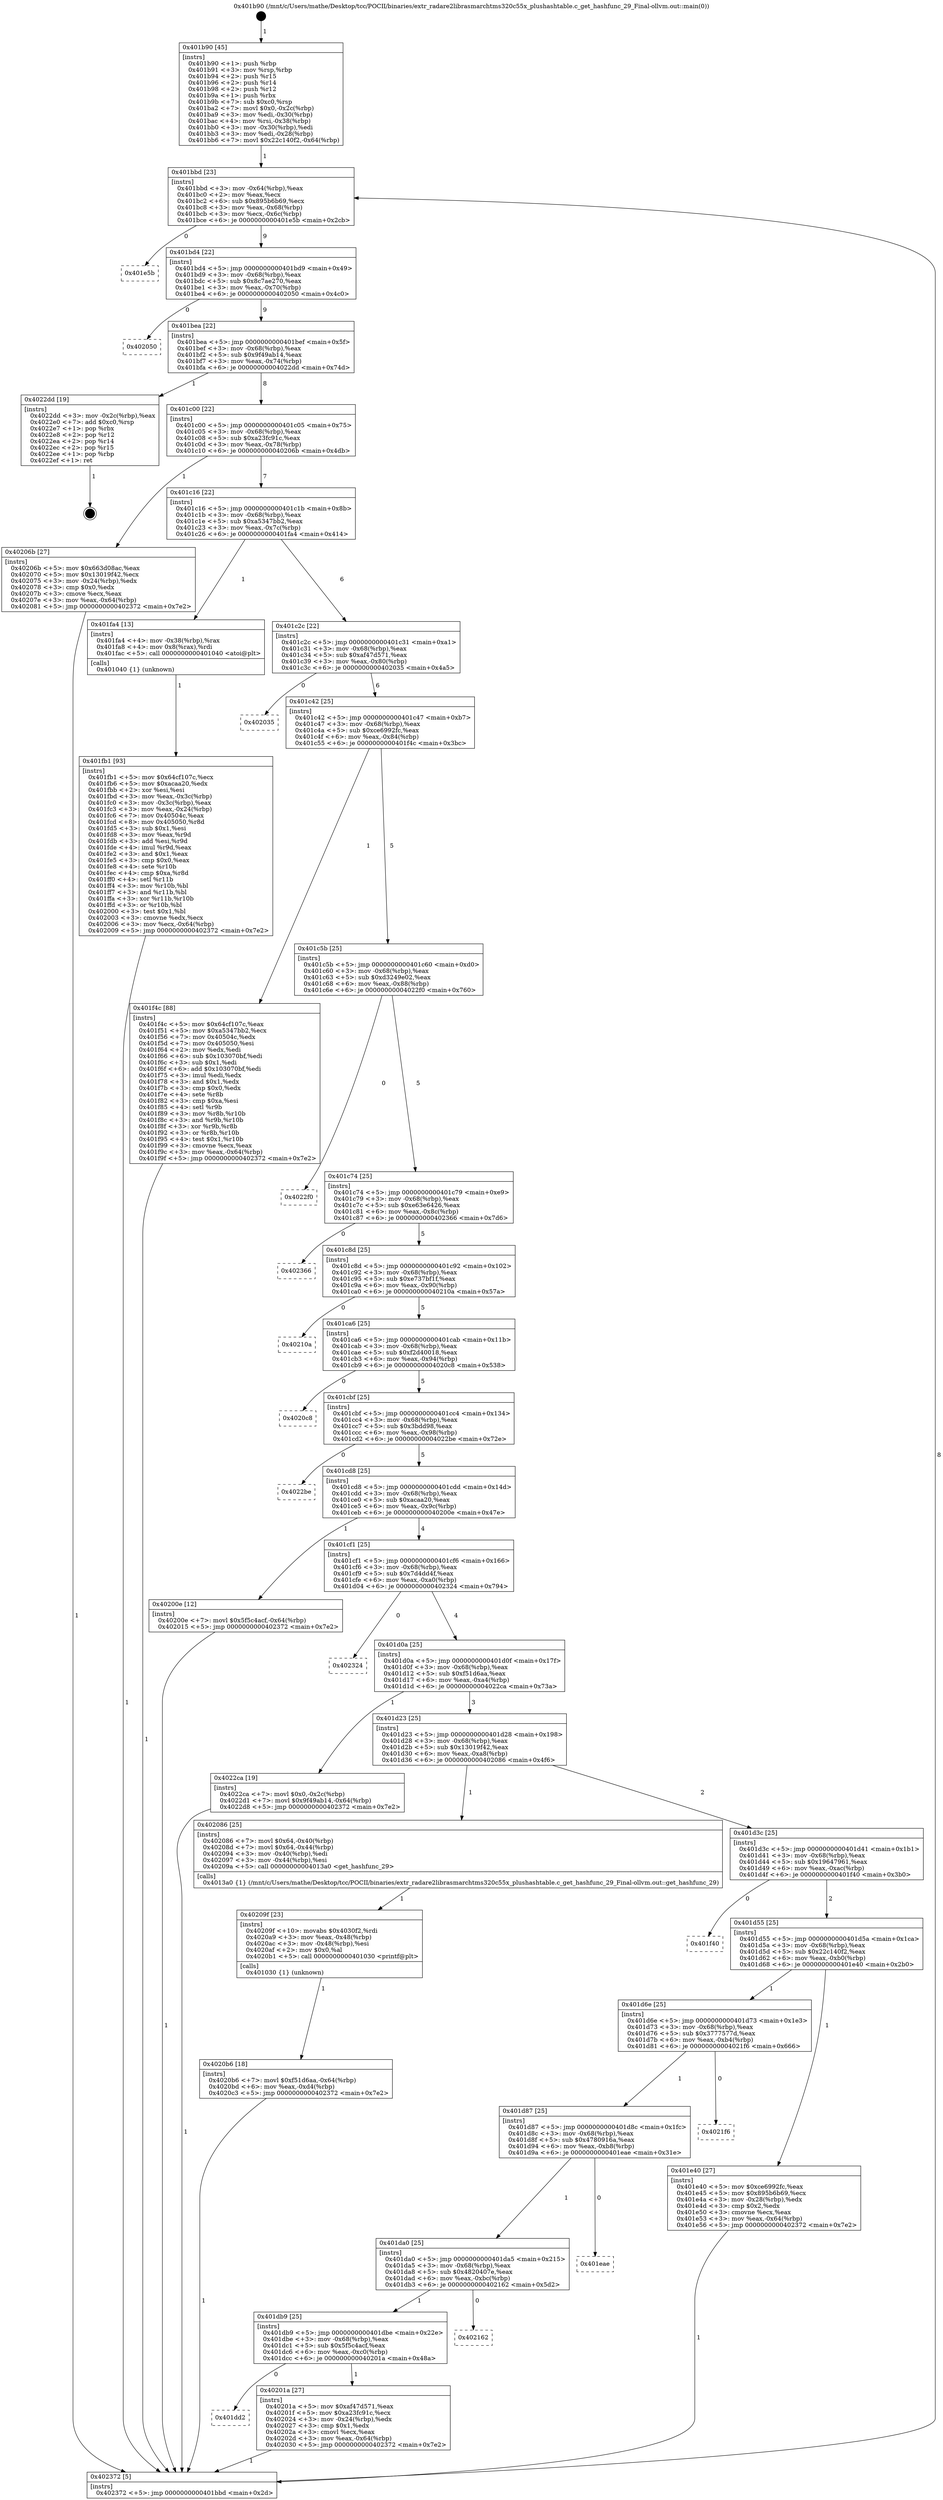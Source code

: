 digraph "0x401b90" {
  label = "0x401b90 (/mnt/c/Users/mathe/Desktop/tcc/POCII/binaries/extr_radare2librasmarchtms320c55x_plushashtable.c_get_hashfunc_29_Final-ollvm.out::main(0))"
  labelloc = "t"
  node[shape=record]

  Entry [label="",width=0.3,height=0.3,shape=circle,fillcolor=black,style=filled]
  "0x401bbd" [label="{
     0x401bbd [23]\l
     | [instrs]\l
     &nbsp;&nbsp;0x401bbd \<+3\>: mov -0x64(%rbp),%eax\l
     &nbsp;&nbsp;0x401bc0 \<+2\>: mov %eax,%ecx\l
     &nbsp;&nbsp;0x401bc2 \<+6\>: sub $0x895b6b69,%ecx\l
     &nbsp;&nbsp;0x401bc8 \<+3\>: mov %eax,-0x68(%rbp)\l
     &nbsp;&nbsp;0x401bcb \<+3\>: mov %ecx,-0x6c(%rbp)\l
     &nbsp;&nbsp;0x401bce \<+6\>: je 0000000000401e5b \<main+0x2cb\>\l
  }"]
  "0x401e5b" [label="{
     0x401e5b\l
  }", style=dashed]
  "0x401bd4" [label="{
     0x401bd4 [22]\l
     | [instrs]\l
     &nbsp;&nbsp;0x401bd4 \<+5\>: jmp 0000000000401bd9 \<main+0x49\>\l
     &nbsp;&nbsp;0x401bd9 \<+3\>: mov -0x68(%rbp),%eax\l
     &nbsp;&nbsp;0x401bdc \<+5\>: sub $0x8c7ae270,%eax\l
     &nbsp;&nbsp;0x401be1 \<+3\>: mov %eax,-0x70(%rbp)\l
     &nbsp;&nbsp;0x401be4 \<+6\>: je 0000000000402050 \<main+0x4c0\>\l
  }"]
  Exit [label="",width=0.3,height=0.3,shape=circle,fillcolor=black,style=filled,peripheries=2]
  "0x402050" [label="{
     0x402050\l
  }", style=dashed]
  "0x401bea" [label="{
     0x401bea [22]\l
     | [instrs]\l
     &nbsp;&nbsp;0x401bea \<+5\>: jmp 0000000000401bef \<main+0x5f\>\l
     &nbsp;&nbsp;0x401bef \<+3\>: mov -0x68(%rbp),%eax\l
     &nbsp;&nbsp;0x401bf2 \<+5\>: sub $0x9f49ab14,%eax\l
     &nbsp;&nbsp;0x401bf7 \<+3\>: mov %eax,-0x74(%rbp)\l
     &nbsp;&nbsp;0x401bfa \<+6\>: je 00000000004022dd \<main+0x74d\>\l
  }"]
  "0x4020b6" [label="{
     0x4020b6 [18]\l
     | [instrs]\l
     &nbsp;&nbsp;0x4020b6 \<+7\>: movl $0xf51d6aa,-0x64(%rbp)\l
     &nbsp;&nbsp;0x4020bd \<+6\>: mov %eax,-0xd4(%rbp)\l
     &nbsp;&nbsp;0x4020c3 \<+5\>: jmp 0000000000402372 \<main+0x7e2\>\l
  }"]
  "0x4022dd" [label="{
     0x4022dd [19]\l
     | [instrs]\l
     &nbsp;&nbsp;0x4022dd \<+3\>: mov -0x2c(%rbp),%eax\l
     &nbsp;&nbsp;0x4022e0 \<+7\>: add $0xc0,%rsp\l
     &nbsp;&nbsp;0x4022e7 \<+1\>: pop %rbx\l
     &nbsp;&nbsp;0x4022e8 \<+2\>: pop %r12\l
     &nbsp;&nbsp;0x4022ea \<+2\>: pop %r14\l
     &nbsp;&nbsp;0x4022ec \<+2\>: pop %r15\l
     &nbsp;&nbsp;0x4022ee \<+1\>: pop %rbp\l
     &nbsp;&nbsp;0x4022ef \<+1\>: ret\l
  }"]
  "0x401c00" [label="{
     0x401c00 [22]\l
     | [instrs]\l
     &nbsp;&nbsp;0x401c00 \<+5\>: jmp 0000000000401c05 \<main+0x75\>\l
     &nbsp;&nbsp;0x401c05 \<+3\>: mov -0x68(%rbp),%eax\l
     &nbsp;&nbsp;0x401c08 \<+5\>: sub $0xa23fc91c,%eax\l
     &nbsp;&nbsp;0x401c0d \<+3\>: mov %eax,-0x78(%rbp)\l
     &nbsp;&nbsp;0x401c10 \<+6\>: je 000000000040206b \<main+0x4db\>\l
  }"]
  "0x40209f" [label="{
     0x40209f [23]\l
     | [instrs]\l
     &nbsp;&nbsp;0x40209f \<+10\>: movabs $0x4030f2,%rdi\l
     &nbsp;&nbsp;0x4020a9 \<+3\>: mov %eax,-0x48(%rbp)\l
     &nbsp;&nbsp;0x4020ac \<+3\>: mov -0x48(%rbp),%esi\l
     &nbsp;&nbsp;0x4020af \<+2\>: mov $0x0,%al\l
     &nbsp;&nbsp;0x4020b1 \<+5\>: call 0000000000401030 \<printf@plt\>\l
     | [calls]\l
     &nbsp;&nbsp;0x401030 \{1\} (unknown)\l
  }"]
  "0x40206b" [label="{
     0x40206b [27]\l
     | [instrs]\l
     &nbsp;&nbsp;0x40206b \<+5\>: mov $0x663d08ac,%eax\l
     &nbsp;&nbsp;0x402070 \<+5\>: mov $0x13019f42,%ecx\l
     &nbsp;&nbsp;0x402075 \<+3\>: mov -0x24(%rbp),%edx\l
     &nbsp;&nbsp;0x402078 \<+3\>: cmp $0x0,%edx\l
     &nbsp;&nbsp;0x40207b \<+3\>: cmove %ecx,%eax\l
     &nbsp;&nbsp;0x40207e \<+3\>: mov %eax,-0x64(%rbp)\l
     &nbsp;&nbsp;0x402081 \<+5\>: jmp 0000000000402372 \<main+0x7e2\>\l
  }"]
  "0x401c16" [label="{
     0x401c16 [22]\l
     | [instrs]\l
     &nbsp;&nbsp;0x401c16 \<+5\>: jmp 0000000000401c1b \<main+0x8b\>\l
     &nbsp;&nbsp;0x401c1b \<+3\>: mov -0x68(%rbp),%eax\l
     &nbsp;&nbsp;0x401c1e \<+5\>: sub $0xa5347bb2,%eax\l
     &nbsp;&nbsp;0x401c23 \<+3\>: mov %eax,-0x7c(%rbp)\l
     &nbsp;&nbsp;0x401c26 \<+6\>: je 0000000000401fa4 \<main+0x414\>\l
  }"]
  "0x401dd2" [label="{
     0x401dd2\l
  }", style=dashed]
  "0x401fa4" [label="{
     0x401fa4 [13]\l
     | [instrs]\l
     &nbsp;&nbsp;0x401fa4 \<+4\>: mov -0x38(%rbp),%rax\l
     &nbsp;&nbsp;0x401fa8 \<+4\>: mov 0x8(%rax),%rdi\l
     &nbsp;&nbsp;0x401fac \<+5\>: call 0000000000401040 \<atoi@plt\>\l
     | [calls]\l
     &nbsp;&nbsp;0x401040 \{1\} (unknown)\l
  }"]
  "0x401c2c" [label="{
     0x401c2c [22]\l
     | [instrs]\l
     &nbsp;&nbsp;0x401c2c \<+5\>: jmp 0000000000401c31 \<main+0xa1\>\l
     &nbsp;&nbsp;0x401c31 \<+3\>: mov -0x68(%rbp),%eax\l
     &nbsp;&nbsp;0x401c34 \<+5\>: sub $0xaf47d571,%eax\l
     &nbsp;&nbsp;0x401c39 \<+3\>: mov %eax,-0x80(%rbp)\l
     &nbsp;&nbsp;0x401c3c \<+6\>: je 0000000000402035 \<main+0x4a5\>\l
  }"]
  "0x40201a" [label="{
     0x40201a [27]\l
     | [instrs]\l
     &nbsp;&nbsp;0x40201a \<+5\>: mov $0xaf47d571,%eax\l
     &nbsp;&nbsp;0x40201f \<+5\>: mov $0xa23fc91c,%ecx\l
     &nbsp;&nbsp;0x402024 \<+3\>: mov -0x24(%rbp),%edx\l
     &nbsp;&nbsp;0x402027 \<+3\>: cmp $0x1,%edx\l
     &nbsp;&nbsp;0x40202a \<+3\>: cmovl %ecx,%eax\l
     &nbsp;&nbsp;0x40202d \<+3\>: mov %eax,-0x64(%rbp)\l
     &nbsp;&nbsp;0x402030 \<+5\>: jmp 0000000000402372 \<main+0x7e2\>\l
  }"]
  "0x402035" [label="{
     0x402035\l
  }", style=dashed]
  "0x401c42" [label="{
     0x401c42 [25]\l
     | [instrs]\l
     &nbsp;&nbsp;0x401c42 \<+5\>: jmp 0000000000401c47 \<main+0xb7\>\l
     &nbsp;&nbsp;0x401c47 \<+3\>: mov -0x68(%rbp),%eax\l
     &nbsp;&nbsp;0x401c4a \<+5\>: sub $0xce6992fc,%eax\l
     &nbsp;&nbsp;0x401c4f \<+6\>: mov %eax,-0x84(%rbp)\l
     &nbsp;&nbsp;0x401c55 \<+6\>: je 0000000000401f4c \<main+0x3bc\>\l
  }"]
  "0x401db9" [label="{
     0x401db9 [25]\l
     | [instrs]\l
     &nbsp;&nbsp;0x401db9 \<+5\>: jmp 0000000000401dbe \<main+0x22e\>\l
     &nbsp;&nbsp;0x401dbe \<+3\>: mov -0x68(%rbp),%eax\l
     &nbsp;&nbsp;0x401dc1 \<+5\>: sub $0x5f5c4acf,%eax\l
     &nbsp;&nbsp;0x401dc6 \<+6\>: mov %eax,-0xc0(%rbp)\l
     &nbsp;&nbsp;0x401dcc \<+6\>: je 000000000040201a \<main+0x48a\>\l
  }"]
  "0x401f4c" [label="{
     0x401f4c [88]\l
     | [instrs]\l
     &nbsp;&nbsp;0x401f4c \<+5\>: mov $0x64cf107c,%eax\l
     &nbsp;&nbsp;0x401f51 \<+5\>: mov $0xa5347bb2,%ecx\l
     &nbsp;&nbsp;0x401f56 \<+7\>: mov 0x40504c,%edx\l
     &nbsp;&nbsp;0x401f5d \<+7\>: mov 0x405050,%esi\l
     &nbsp;&nbsp;0x401f64 \<+2\>: mov %edx,%edi\l
     &nbsp;&nbsp;0x401f66 \<+6\>: sub $0x103070bf,%edi\l
     &nbsp;&nbsp;0x401f6c \<+3\>: sub $0x1,%edi\l
     &nbsp;&nbsp;0x401f6f \<+6\>: add $0x103070bf,%edi\l
     &nbsp;&nbsp;0x401f75 \<+3\>: imul %edi,%edx\l
     &nbsp;&nbsp;0x401f78 \<+3\>: and $0x1,%edx\l
     &nbsp;&nbsp;0x401f7b \<+3\>: cmp $0x0,%edx\l
     &nbsp;&nbsp;0x401f7e \<+4\>: sete %r8b\l
     &nbsp;&nbsp;0x401f82 \<+3\>: cmp $0xa,%esi\l
     &nbsp;&nbsp;0x401f85 \<+4\>: setl %r9b\l
     &nbsp;&nbsp;0x401f89 \<+3\>: mov %r8b,%r10b\l
     &nbsp;&nbsp;0x401f8c \<+3\>: and %r9b,%r10b\l
     &nbsp;&nbsp;0x401f8f \<+3\>: xor %r9b,%r8b\l
     &nbsp;&nbsp;0x401f92 \<+3\>: or %r8b,%r10b\l
     &nbsp;&nbsp;0x401f95 \<+4\>: test $0x1,%r10b\l
     &nbsp;&nbsp;0x401f99 \<+3\>: cmovne %ecx,%eax\l
     &nbsp;&nbsp;0x401f9c \<+3\>: mov %eax,-0x64(%rbp)\l
     &nbsp;&nbsp;0x401f9f \<+5\>: jmp 0000000000402372 \<main+0x7e2\>\l
  }"]
  "0x401c5b" [label="{
     0x401c5b [25]\l
     | [instrs]\l
     &nbsp;&nbsp;0x401c5b \<+5\>: jmp 0000000000401c60 \<main+0xd0\>\l
     &nbsp;&nbsp;0x401c60 \<+3\>: mov -0x68(%rbp),%eax\l
     &nbsp;&nbsp;0x401c63 \<+5\>: sub $0xd3249e02,%eax\l
     &nbsp;&nbsp;0x401c68 \<+6\>: mov %eax,-0x88(%rbp)\l
     &nbsp;&nbsp;0x401c6e \<+6\>: je 00000000004022f0 \<main+0x760\>\l
  }"]
  "0x402162" [label="{
     0x402162\l
  }", style=dashed]
  "0x4022f0" [label="{
     0x4022f0\l
  }", style=dashed]
  "0x401c74" [label="{
     0x401c74 [25]\l
     | [instrs]\l
     &nbsp;&nbsp;0x401c74 \<+5\>: jmp 0000000000401c79 \<main+0xe9\>\l
     &nbsp;&nbsp;0x401c79 \<+3\>: mov -0x68(%rbp),%eax\l
     &nbsp;&nbsp;0x401c7c \<+5\>: sub $0xe63e6426,%eax\l
     &nbsp;&nbsp;0x401c81 \<+6\>: mov %eax,-0x8c(%rbp)\l
     &nbsp;&nbsp;0x401c87 \<+6\>: je 0000000000402366 \<main+0x7d6\>\l
  }"]
  "0x401da0" [label="{
     0x401da0 [25]\l
     | [instrs]\l
     &nbsp;&nbsp;0x401da0 \<+5\>: jmp 0000000000401da5 \<main+0x215\>\l
     &nbsp;&nbsp;0x401da5 \<+3\>: mov -0x68(%rbp),%eax\l
     &nbsp;&nbsp;0x401da8 \<+5\>: sub $0x4820407e,%eax\l
     &nbsp;&nbsp;0x401dad \<+6\>: mov %eax,-0xbc(%rbp)\l
     &nbsp;&nbsp;0x401db3 \<+6\>: je 0000000000402162 \<main+0x5d2\>\l
  }"]
  "0x402366" [label="{
     0x402366\l
  }", style=dashed]
  "0x401c8d" [label="{
     0x401c8d [25]\l
     | [instrs]\l
     &nbsp;&nbsp;0x401c8d \<+5\>: jmp 0000000000401c92 \<main+0x102\>\l
     &nbsp;&nbsp;0x401c92 \<+3\>: mov -0x68(%rbp),%eax\l
     &nbsp;&nbsp;0x401c95 \<+5\>: sub $0xe737bf1f,%eax\l
     &nbsp;&nbsp;0x401c9a \<+6\>: mov %eax,-0x90(%rbp)\l
     &nbsp;&nbsp;0x401ca0 \<+6\>: je 000000000040210a \<main+0x57a\>\l
  }"]
  "0x401eae" [label="{
     0x401eae\l
  }", style=dashed]
  "0x40210a" [label="{
     0x40210a\l
  }", style=dashed]
  "0x401ca6" [label="{
     0x401ca6 [25]\l
     | [instrs]\l
     &nbsp;&nbsp;0x401ca6 \<+5\>: jmp 0000000000401cab \<main+0x11b\>\l
     &nbsp;&nbsp;0x401cab \<+3\>: mov -0x68(%rbp),%eax\l
     &nbsp;&nbsp;0x401cae \<+5\>: sub $0xf2d40018,%eax\l
     &nbsp;&nbsp;0x401cb3 \<+6\>: mov %eax,-0x94(%rbp)\l
     &nbsp;&nbsp;0x401cb9 \<+6\>: je 00000000004020c8 \<main+0x538\>\l
  }"]
  "0x401d87" [label="{
     0x401d87 [25]\l
     | [instrs]\l
     &nbsp;&nbsp;0x401d87 \<+5\>: jmp 0000000000401d8c \<main+0x1fc\>\l
     &nbsp;&nbsp;0x401d8c \<+3\>: mov -0x68(%rbp),%eax\l
     &nbsp;&nbsp;0x401d8f \<+5\>: sub $0x4780916a,%eax\l
     &nbsp;&nbsp;0x401d94 \<+6\>: mov %eax,-0xb8(%rbp)\l
     &nbsp;&nbsp;0x401d9a \<+6\>: je 0000000000401eae \<main+0x31e\>\l
  }"]
  "0x4020c8" [label="{
     0x4020c8\l
  }", style=dashed]
  "0x401cbf" [label="{
     0x401cbf [25]\l
     | [instrs]\l
     &nbsp;&nbsp;0x401cbf \<+5\>: jmp 0000000000401cc4 \<main+0x134\>\l
     &nbsp;&nbsp;0x401cc4 \<+3\>: mov -0x68(%rbp),%eax\l
     &nbsp;&nbsp;0x401cc7 \<+5\>: sub $0x3bdd98,%eax\l
     &nbsp;&nbsp;0x401ccc \<+6\>: mov %eax,-0x98(%rbp)\l
     &nbsp;&nbsp;0x401cd2 \<+6\>: je 00000000004022be \<main+0x72e\>\l
  }"]
  "0x4021f6" [label="{
     0x4021f6\l
  }", style=dashed]
  "0x4022be" [label="{
     0x4022be\l
  }", style=dashed]
  "0x401cd8" [label="{
     0x401cd8 [25]\l
     | [instrs]\l
     &nbsp;&nbsp;0x401cd8 \<+5\>: jmp 0000000000401cdd \<main+0x14d\>\l
     &nbsp;&nbsp;0x401cdd \<+3\>: mov -0x68(%rbp),%eax\l
     &nbsp;&nbsp;0x401ce0 \<+5\>: sub $0xacaa20,%eax\l
     &nbsp;&nbsp;0x401ce5 \<+6\>: mov %eax,-0x9c(%rbp)\l
     &nbsp;&nbsp;0x401ceb \<+6\>: je 000000000040200e \<main+0x47e\>\l
  }"]
  "0x401fb1" [label="{
     0x401fb1 [93]\l
     | [instrs]\l
     &nbsp;&nbsp;0x401fb1 \<+5\>: mov $0x64cf107c,%ecx\l
     &nbsp;&nbsp;0x401fb6 \<+5\>: mov $0xacaa20,%edx\l
     &nbsp;&nbsp;0x401fbb \<+2\>: xor %esi,%esi\l
     &nbsp;&nbsp;0x401fbd \<+3\>: mov %eax,-0x3c(%rbp)\l
     &nbsp;&nbsp;0x401fc0 \<+3\>: mov -0x3c(%rbp),%eax\l
     &nbsp;&nbsp;0x401fc3 \<+3\>: mov %eax,-0x24(%rbp)\l
     &nbsp;&nbsp;0x401fc6 \<+7\>: mov 0x40504c,%eax\l
     &nbsp;&nbsp;0x401fcd \<+8\>: mov 0x405050,%r8d\l
     &nbsp;&nbsp;0x401fd5 \<+3\>: sub $0x1,%esi\l
     &nbsp;&nbsp;0x401fd8 \<+3\>: mov %eax,%r9d\l
     &nbsp;&nbsp;0x401fdb \<+3\>: add %esi,%r9d\l
     &nbsp;&nbsp;0x401fde \<+4\>: imul %r9d,%eax\l
     &nbsp;&nbsp;0x401fe2 \<+3\>: and $0x1,%eax\l
     &nbsp;&nbsp;0x401fe5 \<+3\>: cmp $0x0,%eax\l
     &nbsp;&nbsp;0x401fe8 \<+4\>: sete %r10b\l
     &nbsp;&nbsp;0x401fec \<+4\>: cmp $0xa,%r8d\l
     &nbsp;&nbsp;0x401ff0 \<+4\>: setl %r11b\l
     &nbsp;&nbsp;0x401ff4 \<+3\>: mov %r10b,%bl\l
     &nbsp;&nbsp;0x401ff7 \<+3\>: and %r11b,%bl\l
     &nbsp;&nbsp;0x401ffa \<+3\>: xor %r11b,%r10b\l
     &nbsp;&nbsp;0x401ffd \<+3\>: or %r10b,%bl\l
     &nbsp;&nbsp;0x402000 \<+3\>: test $0x1,%bl\l
     &nbsp;&nbsp;0x402003 \<+3\>: cmovne %edx,%ecx\l
     &nbsp;&nbsp;0x402006 \<+3\>: mov %ecx,-0x64(%rbp)\l
     &nbsp;&nbsp;0x402009 \<+5\>: jmp 0000000000402372 \<main+0x7e2\>\l
  }"]
  "0x40200e" [label="{
     0x40200e [12]\l
     | [instrs]\l
     &nbsp;&nbsp;0x40200e \<+7\>: movl $0x5f5c4acf,-0x64(%rbp)\l
     &nbsp;&nbsp;0x402015 \<+5\>: jmp 0000000000402372 \<main+0x7e2\>\l
  }"]
  "0x401cf1" [label="{
     0x401cf1 [25]\l
     | [instrs]\l
     &nbsp;&nbsp;0x401cf1 \<+5\>: jmp 0000000000401cf6 \<main+0x166\>\l
     &nbsp;&nbsp;0x401cf6 \<+3\>: mov -0x68(%rbp),%eax\l
     &nbsp;&nbsp;0x401cf9 \<+5\>: sub $0x7d4dd4f,%eax\l
     &nbsp;&nbsp;0x401cfe \<+6\>: mov %eax,-0xa0(%rbp)\l
     &nbsp;&nbsp;0x401d04 \<+6\>: je 0000000000402324 \<main+0x794\>\l
  }"]
  "0x401b90" [label="{
     0x401b90 [45]\l
     | [instrs]\l
     &nbsp;&nbsp;0x401b90 \<+1\>: push %rbp\l
     &nbsp;&nbsp;0x401b91 \<+3\>: mov %rsp,%rbp\l
     &nbsp;&nbsp;0x401b94 \<+2\>: push %r15\l
     &nbsp;&nbsp;0x401b96 \<+2\>: push %r14\l
     &nbsp;&nbsp;0x401b98 \<+2\>: push %r12\l
     &nbsp;&nbsp;0x401b9a \<+1\>: push %rbx\l
     &nbsp;&nbsp;0x401b9b \<+7\>: sub $0xc0,%rsp\l
     &nbsp;&nbsp;0x401ba2 \<+7\>: movl $0x0,-0x2c(%rbp)\l
     &nbsp;&nbsp;0x401ba9 \<+3\>: mov %edi,-0x30(%rbp)\l
     &nbsp;&nbsp;0x401bac \<+4\>: mov %rsi,-0x38(%rbp)\l
     &nbsp;&nbsp;0x401bb0 \<+3\>: mov -0x30(%rbp),%edi\l
     &nbsp;&nbsp;0x401bb3 \<+3\>: mov %edi,-0x28(%rbp)\l
     &nbsp;&nbsp;0x401bb6 \<+7\>: movl $0x22c140f2,-0x64(%rbp)\l
  }"]
  "0x402324" [label="{
     0x402324\l
  }", style=dashed]
  "0x401d0a" [label="{
     0x401d0a [25]\l
     | [instrs]\l
     &nbsp;&nbsp;0x401d0a \<+5\>: jmp 0000000000401d0f \<main+0x17f\>\l
     &nbsp;&nbsp;0x401d0f \<+3\>: mov -0x68(%rbp),%eax\l
     &nbsp;&nbsp;0x401d12 \<+5\>: sub $0xf51d6aa,%eax\l
     &nbsp;&nbsp;0x401d17 \<+6\>: mov %eax,-0xa4(%rbp)\l
     &nbsp;&nbsp;0x401d1d \<+6\>: je 00000000004022ca \<main+0x73a\>\l
  }"]
  "0x402372" [label="{
     0x402372 [5]\l
     | [instrs]\l
     &nbsp;&nbsp;0x402372 \<+5\>: jmp 0000000000401bbd \<main+0x2d\>\l
  }"]
  "0x4022ca" [label="{
     0x4022ca [19]\l
     | [instrs]\l
     &nbsp;&nbsp;0x4022ca \<+7\>: movl $0x0,-0x2c(%rbp)\l
     &nbsp;&nbsp;0x4022d1 \<+7\>: movl $0x9f49ab14,-0x64(%rbp)\l
     &nbsp;&nbsp;0x4022d8 \<+5\>: jmp 0000000000402372 \<main+0x7e2\>\l
  }"]
  "0x401d23" [label="{
     0x401d23 [25]\l
     | [instrs]\l
     &nbsp;&nbsp;0x401d23 \<+5\>: jmp 0000000000401d28 \<main+0x198\>\l
     &nbsp;&nbsp;0x401d28 \<+3\>: mov -0x68(%rbp),%eax\l
     &nbsp;&nbsp;0x401d2b \<+5\>: sub $0x13019f42,%eax\l
     &nbsp;&nbsp;0x401d30 \<+6\>: mov %eax,-0xa8(%rbp)\l
     &nbsp;&nbsp;0x401d36 \<+6\>: je 0000000000402086 \<main+0x4f6\>\l
  }"]
  "0x401d6e" [label="{
     0x401d6e [25]\l
     | [instrs]\l
     &nbsp;&nbsp;0x401d6e \<+5\>: jmp 0000000000401d73 \<main+0x1e3\>\l
     &nbsp;&nbsp;0x401d73 \<+3\>: mov -0x68(%rbp),%eax\l
     &nbsp;&nbsp;0x401d76 \<+5\>: sub $0x3777577d,%eax\l
     &nbsp;&nbsp;0x401d7b \<+6\>: mov %eax,-0xb4(%rbp)\l
     &nbsp;&nbsp;0x401d81 \<+6\>: je 00000000004021f6 \<main+0x666\>\l
  }"]
  "0x402086" [label="{
     0x402086 [25]\l
     | [instrs]\l
     &nbsp;&nbsp;0x402086 \<+7\>: movl $0x64,-0x40(%rbp)\l
     &nbsp;&nbsp;0x40208d \<+7\>: movl $0x64,-0x44(%rbp)\l
     &nbsp;&nbsp;0x402094 \<+3\>: mov -0x40(%rbp),%edi\l
     &nbsp;&nbsp;0x402097 \<+3\>: mov -0x44(%rbp),%esi\l
     &nbsp;&nbsp;0x40209a \<+5\>: call 00000000004013a0 \<get_hashfunc_29\>\l
     | [calls]\l
     &nbsp;&nbsp;0x4013a0 \{1\} (/mnt/c/Users/mathe/Desktop/tcc/POCII/binaries/extr_radare2librasmarchtms320c55x_plushashtable.c_get_hashfunc_29_Final-ollvm.out::get_hashfunc_29)\l
  }"]
  "0x401d3c" [label="{
     0x401d3c [25]\l
     | [instrs]\l
     &nbsp;&nbsp;0x401d3c \<+5\>: jmp 0000000000401d41 \<main+0x1b1\>\l
     &nbsp;&nbsp;0x401d41 \<+3\>: mov -0x68(%rbp),%eax\l
     &nbsp;&nbsp;0x401d44 \<+5\>: sub $0x19647961,%eax\l
     &nbsp;&nbsp;0x401d49 \<+6\>: mov %eax,-0xac(%rbp)\l
     &nbsp;&nbsp;0x401d4f \<+6\>: je 0000000000401f40 \<main+0x3b0\>\l
  }"]
  "0x401e40" [label="{
     0x401e40 [27]\l
     | [instrs]\l
     &nbsp;&nbsp;0x401e40 \<+5\>: mov $0xce6992fc,%eax\l
     &nbsp;&nbsp;0x401e45 \<+5\>: mov $0x895b6b69,%ecx\l
     &nbsp;&nbsp;0x401e4a \<+3\>: mov -0x28(%rbp),%edx\l
     &nbsp;&nbsp;0x401e4d \<+3\>: cmp $0x2,%edx\l
     &nbsp;&nbsp;0x401e50 \<+3\>: cmovne %ecx,%eax\l
     &nbsp;&nbsp;0x401e53 \<+3\>: mov %eax,-0x64(%rbp)\l
     &nbsp;&nbsp;0x401e56 \<+5\>: jmp 0000000000402372 \<main+0x7e2\>\l
  }"]
  "0x401f40" [label="{
     0x401f40\l
  }", style=dashed]
  "0x401d55" [label="{
     0x401d55 [25]\l
     | [instrs]\l
     &nbsp;&nbsp;0x401d55 \<+5\>: jmp 0000000000401d5a \<main+0x1ca\>\l
     &nbsp;&nbsp;0x401d5a \<+3\>: mov -0x68(%rbp),%eax\l
     &nbsp;&nbsp;0x401d5d \<+5\>: sub $0x22c140f2,%eax\l
     &nbsp;&nbsp;0x401d62 \<+6\>: mov %eax,-0xb0(%rbp)\l
     &nbsp;&nbsp;0x401d68 \<+6\>: je 0000000000401e40 \<main+0x2b0\>\l
  }"]
  Entry -> "0x401b90" [label=" 1"]
  "0x401bbd" -> "0x401e5b" [label=" 0"]
  "0x401bbd" -> "0x401bd4" [label=" 9"]
  "0x4022dd" -> Exit [label=" 1"]
  "0x401bd4" -> "0x402050" [label=" 0"]
  "0x401bd4" -> "0x401bea" [label=" 9"]
  "0x4022ca" -> "0x402372" [label=" 1"]
  "0x401bea" -> "0x4022dd" [label=" 1"]
  "0x401bea" -> "0x401c00" [label=" 8"]
  "0x4020b6" -> "0x402372" [label=" 1"]
  "0x401c00" -> "0x40206b" [label=" 1"]
  "0x401c00" -> "0x401c16" [label=" 7"]
  "0x40209f" -> "0x4020b6" [label=" 1"]
  "0x401c16" -> "0x401fa4" [label=" 1"]
  "0x401c16" -> "0x401c2c" [label=" 6"]
  "0x402086" -> "0x40209f" [label=" 1"]
  "0x401c2c" -> "0x402035" [label=" 0"]
  "0x401c2c" -> "0x401c42" [label=" 6"]
  "0x40206b" -> "0x402372" [label=" 1"]
  "0x401c42" -> "0x401f4c" [label=" 1"]
  "0x401c42" -> "0x401c5b" [label=" 5"]
  "0x401db9" -> "0x401dd2" [label=" 0"]
  "0x401c5b" -> "0x4022f0" [label=" 0"]
  "0x401c5b" -> "0x401c74" [label=" 5"]
  "0x401db9" -> "0x40201a" [label=" 1"]
  "0x401c74" -> "0x402366" [label=" 0"]
  "0x401c74" -> "0x401c8d" [label=" 5"]
  "0x401da0" -> "0x401db9" [label=" 1"]
  "0x401c8d" -> "0x40210a" [label=" 0"]
  "0x401c8d" -> "0x401ca6" [label=" 5"]
  "0x401da0" -> "0x402162" [label=" 0"]
  "0x401ca6" -> "0x4020c8" [label=" 0"]
  "0x401ca6" -> "0x401cbf" [label=" 5"]
  "0x401d87" -> "0x401da0" [label=" 1"]
  "0x401cbf" -> "0x4022be" [label=" 0"]
  "0x401cbf" -> "0x401cd8" [label=" 5"]
  "0x401d87" -> "0x401eae" [label=" 0"]
  "0x401cd8" -> "0x40200e" [label=" 1"]
  "0x401cd8" -> "0x401cf1" [label=" 4"]
  "0x401d6e" -> "0x401d87" [label=" 1"]
  "0x401cf1" -> "0x402324" [label=" 0"]
  "0x401cf1" -> "0x401d0a" [label=" 4"]
  "0x401d6e" -> "0x4021f6" [label=" 0"]
  "0x401d0a" -> "0x4022ca" [label=" 1"]
  "0x401d0a" -> "0x401d23" [label=" 3"]
  "0x40201a" -> "0x402372" [label=" 1"]
  "0x401d23" -> "0x402086" [label=" 1"]
  "0x401d23" -> "0x401d3c" [label=" 2"]
  "0x40200e" -> "0x402372" [label=" 1"]
  "0x401d3c" -> "0x401f40" [label=" 0"]
  "0x401d3c" -> "0x401d55" [label=" 2"]
  "0x401fb1" -> "0x402372" [label=" 1"]
  "0x401d55" -> "0x401e40" [label=" 1"]
  "0x401d55" -> "0x401d6e" [label=" 1"]
  "0x401e40" -> "0x402372" [label=" 1"]
  "0x401b90" -> "0x401bbd" [label=" 1"]
  "0x402372" -> "0x401bbd" [label=" 8"]
  "0x401f4c" -> "0x402372" [label=" 1"]
  "0x401fa4" -> "0x401fb1" [label=" 1"]
}
